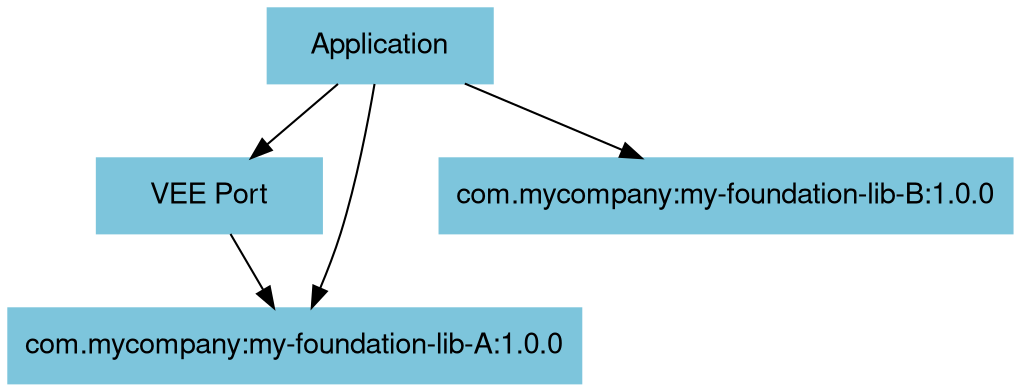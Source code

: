digraph mygraph {
    bgcolor="transparent"
    fontname="Helvetica,Arial,sans-serif"
    node [
        shape = box
        width = 1.5
        color = "#7dc5dc"
        style = filled
        fontname="Helvetica,Arial,sans-serif"
    ]
    edge [fontname="Helvetica,Arial,sans-serif"]
    "Application" -> "VEE Port"
    "Application" -> "com.mycompany:my-foundation-lib-A:1.0.0"
    "Application" -> "com.mycompany:my-foundation-lib-B:1.0.0"
    "VEE Port" -> "com.mycompany:my-foundation-lib-A:1.0.0"
}